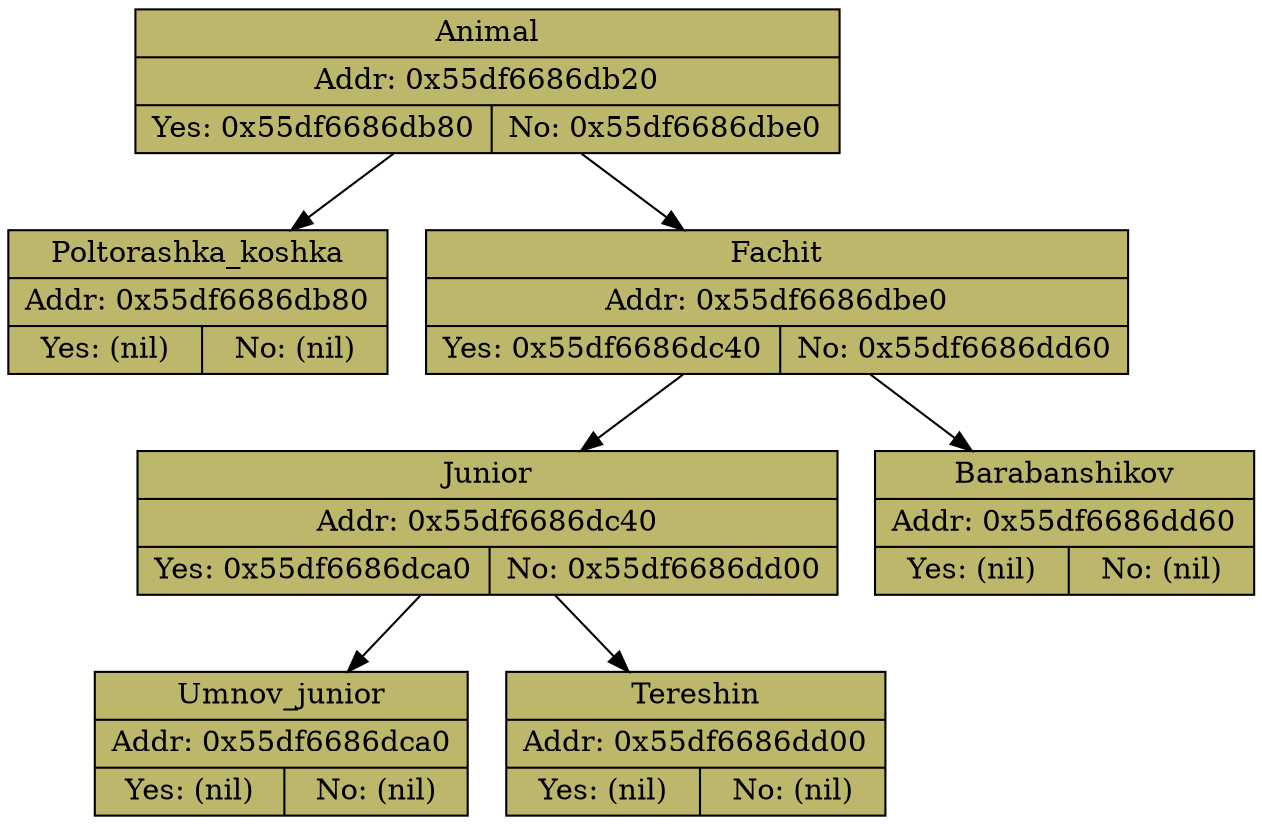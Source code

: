 digraph 
{
 Animal [shape=record, fillcolor = darkkhaki, style = filled, label = " { Animal | Addr: 0x55df6686db20 | {Yes: 0x55df6686db80 | No: 0x55df6686dbe0 }}" ] 
 Animal -> Poltorashka_koshka; 
 Poltorashka_koshka [shape=record, fillcolor = darkkhaki, style = filled, label = " { Poltorashka_koshka | Addr: 0x55df6686db80 | {Yes: (nil) | No: (nil) }}" ] 
 Animal -> Fachit; 
 Fachit [shape=record, fillcolor = darkkhaki, style = filled, label = " { Fachit | Addr: 0x55df6686dbe0 | {Yes: 0x55df6686dc40 | No: 0x55df6686dd60 }}" ] 
 Fachit -> Junior; 
 Junior [shape=record, fillcolor = darkkhaki, style = filled, label = " { Junior | Addr: 0x55df6686dc40 | {Yes: 0x55df6686dca0 | No: 0x55df6686dd00 }}" ] 
 Junior -> Umnov_junior; 
 Umnov_junior [shape=record, fillcolor = darkkhaki, style = filled, label = " { Umnov_junior | Addr: 0x55df6686dca0 | {Yes: (nil) | No: (nil) }}" ] 
 Junior -> Tereshin; 
 Tereshin [shape=record, fillcolor = darkkhaki, style = filled, label = " { Tereshin | Addr: 0x55df6686dd00 | {Yes: (nil) | No: (nil) }}" ] 
 Fachit -> Barabanshikov; 
 Barabanshikov [shape=record, fillcolor = darkkhaki, style = filled, label = " { Barabanshikov | Addr: 0x55df6686dd60 | {Yes: (nil) | No: (nil) }}" ] 
}